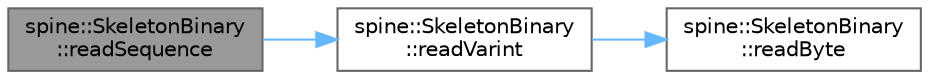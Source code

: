 digraph "spine::SkeletonBinary::readSequence"
{
 // LATEX_PDF_SIZE
  bgcolor="transparent";
  edge [fontname=Helvetica,fontsize=10,labelfontname=Helvetica,labelfontsize=10];
  node [fontname=Helvetica,fontsize=10,shape=box,height=0.2,width=0.4];
  rankdir="LR";
  Node1 [id="Node000001",label="spine::SkeletonBinary\l::readSequence",height=0.2,width=0.4,color="gray40", fillcolor="grey60", style="filled", fontcolor="black",tooltip=" "];
  Node1 -> Node2 [id="edge1_Node000001_Node000002",color="steelblue1",style="solid",tooltip=" "];
  Node2 [id="Node000002",label="spine::SkeletonBinary\l::readVarint",height=0.2,width=0.4,color="grey40", fillcolor="white", style="filled",URL="$classspine_1_1_skeleton_binary.html#ae9711cebdda38bd5ece8a716e31aae26",tooltip=" "];
  Node2 -> Node3 [id="edge2_Node000002_Node000003",color="steelblue1",style="solid",tooltip=" "];
  Node3 [id="Node000003",label="spine::SkeletonBinary\l::readByte",height=0.2,width=0.4,color="grey40", fillcolor="white", style="filled",URL="$classspine_1_1_skeleton_binary.html#a095661fffac6234e86a172f8c5aeddcb",tooltip=" "];
}

